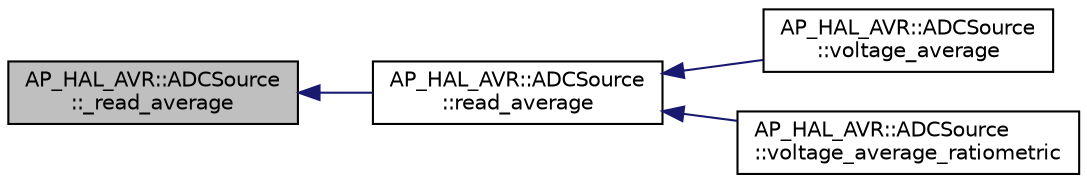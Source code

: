 digraph "AP_HAL_AVR::ADCSource::_read_average"
{
 // INTERACTIVE_SVG=YES
  edge [fontname="Helvetica",fontsize="10",labelfontname="Helvetica",labelfontsize="10"];
  node [fontname="Helvetica",fontsize="10",shape=record];
  rankdir="LR";
  Node1 [label="AP_HAL_AVR::ADCSource\l::_read_average",height=0.2,width=0.4,color="black", fillcolor="grey75", style="filled" fontcolor="black"];
  Node1 -> Node2 [dir="back",color="midnightblue",fontsize="10",style="solid",fontname="Helvetica"];
  Node2 [label="AP_HAL_AVR::ADCSource\l::read_average",height=0.2,width=0.4,color="black", fillcolor="white", style="filled",URL="$classAP__HAL__AVR_1_1ADCSource.html#a5c464e61e967c151225a6a6fe6cd942c"];
  Node2 -> Node3 [dir="back",color="midnightblue",fontsize="10",style="solid",fontname="Helvetica"];
  Node3 [label="AP_HAL_AVR::ADCSource\l::voltage_average",height=0.2,width=0.4,color="black", fillcolor="white", style="filled",URL="$classAP__HAL__AVR_1_1ADCSource.html#a2377e307aa7e56c344ad59bcd9a5d2c5"];
  Node2 -> Node4 [dir="back",color="midnightblue",fontsize="10",style="solid",fontname="Helvetica"];
  Node4 [label="AP_HAL_AVR::ADCSource\l::voltage_average_ratiometric",height=0.2,width=0.4,color="black", fillcolor="white", style="filled",URL="$classAP__HAL__AVR_1_1ADCSource.html#a5c020e078d1897fbdcaac80adf1bdf29"];
}
